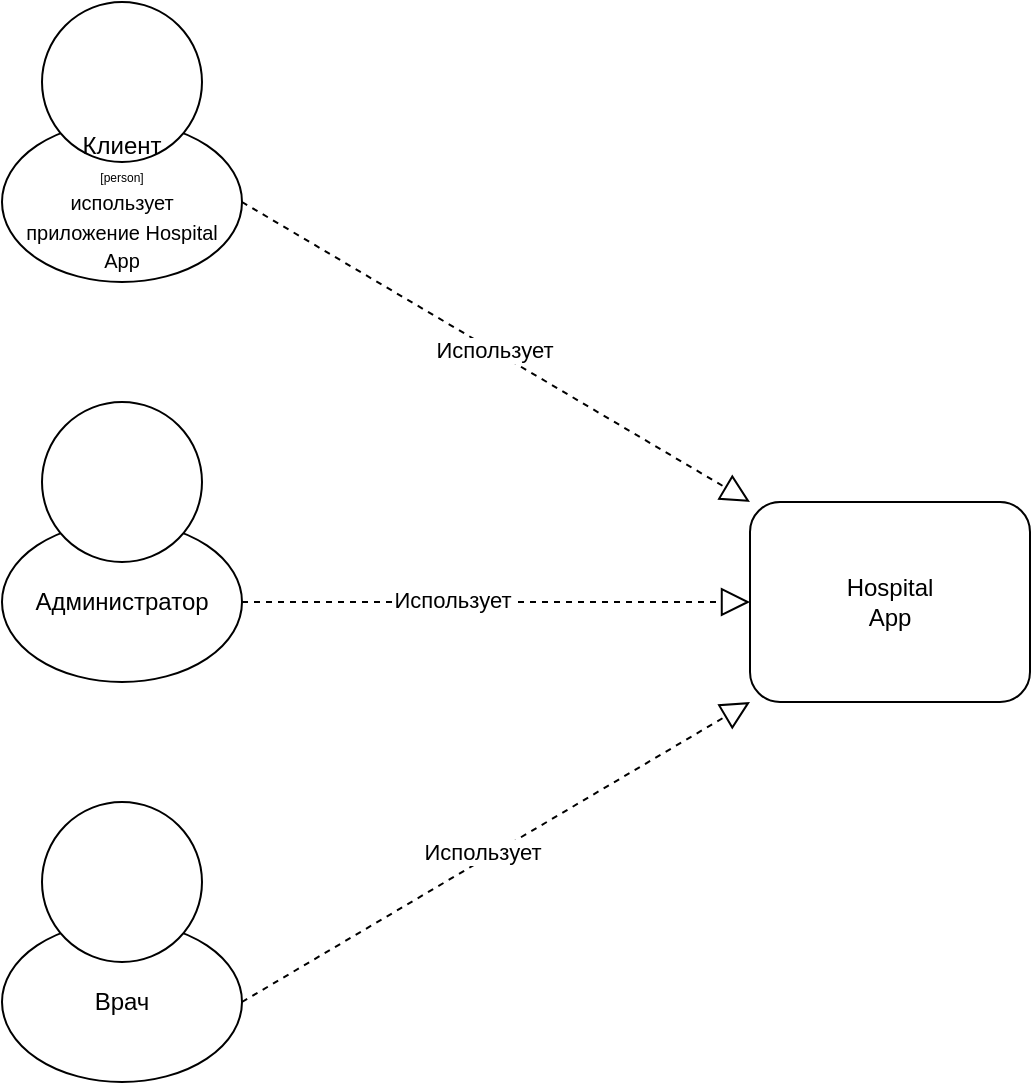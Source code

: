 <mxfile version="25.0.2" pages="3">
  <diagram name="Страница — 1" id="RDupdh8WcMcQyDv7rK0E">
    <mxGraphModel dx="684" dy="804" grid="1" gridSize="10" guides="1" tooltips="1" connect="1" arrows="1" fold="1" page="1" pageScale="1" pageWidth="827" pageHeight="1169" math="0" shadow="0">
      <root>
        <mxCell id="0" />
        <mxCell id="1" parent="0" />
        <mxCell id="Itst8vlbAY4EgOO2xT6g-3" value="" style="ellipse;whiteSpace=wrap;html=1;" vertex="1" parent="1">
          <mxGeometry x="40" y="80" width="120" height="80" as="geometry" />
        </mxCell>
        <mxCell id="Itst8vlbAY4EgOO2xT6g-4" value="" style="ellipse;whiteSpace=wrap;html=1;aspect=fixed;" vertex="1" parent="1">
          <mxGeometry x="60" y="20" width="80" height="80" as="geometry" />
        </mxCell>
        <mxCell id="Itst8vlbAY4EgOO2xT6g-5" value="" style="ellipse;whiteSpace=wrap;html=1;" vertex="1" parent="1">
          <mxGeometry x="40" y="280" width="120" height="80" as="geometry" />
        </mxCell>
        <mxCell id="Itst8vlbAY4EgOO2xT6g-6" value="" style="ellipse;whiteSpace=wrap;html=1;aspect=fixed;" vertex="1" parent="1">
          <mxGeometry x="60" y="220" width="80" height="80" as="geometry" />
        </mxCell>
        <mxCell id="Itst8vlbAY4EgOO2xT6g-7" value="" style="ellipse;whiteSpace=wrap;html=1;" vertex="1" parent="1">
          <mxGeometry x="40" y="480" width="120" height="80" as="geometry" />
        </mxCell>
        <mxCell id="Itst8vlbAY4EgOO2xT6g-8" value="" style="ellipse;whiteSpace=wrap;html=1;aspect=fixed;" vertex="1" parent="1">
          <mxGeometry x="60" y="420" width="80" height="80" as="geometry" />
        </mxCell>
        <mxCell id="Itst8vlbAY4EgOO2xT6g-9" value="Клиент&lt;div&gt;&lt;font style=&quot;font-size: 6px;&quot;&gt;[person]&lt;/font&gt;&lt;/div&gt;&lt;div&gt;&lt;font style=&quot;font-size: 10px;&quot;&gt;использует приложение Hospital App&lt;/font&gt;&lt;/div&gt;" style="text;html=1;align=center;verticalAlign=middle;whiteSpace=wrap;rounded=0;" vertex="1" parent="1">
          <mxGeometry x="50" y="100" width="100" height="40" as="geometry" />
        </mxCell>
        <mxCell id="Itst8vlbAY4EgOO2xT6g-10" value="Администратор" style="text;html=1;align=center;verticalAlign=middle;whiteSpace=wrap;rounded=0;" vertex="1" parent="1">
          <mxGeometry x="70" y="305" width="60" height="30" as="geometry" />
        </mxCell>
        <mxCell id="Itst8vlbAY4EgOO2xT6g-11" value="Врач" style="text;html=1;align=center;verticalAlign=middle;whiteSpace=wrap;rounded=0;" vertex="1" parent="1">
          <mxGeometry x="70" y="505" width="60" height="30" as="geometry" />
        </mxCell>
        <mxCell id="Itst8vlbAY4EgOO2xT6g-12" value="" style="rounded=1;whiteSpace=wrap;html=1;" vertex="1" parent="1">
          <mxGeometry x="414" y="270" width="140" height="100" as="geometry" />
        </mxCell>
        <mxCell id="Itst8vlbAY4EgOO2xT6g-13" value="Hospital App" style="text;html=1;align=center;verticalAlign=middle;whiteSpace=wrap;rounded=0;" vertex="1" parent="1">
          <mxGeometry x="454" y="305" width="60" height="30" as="geometry" />
        </mxCell>
        <mxCell id="Itst8vlbAY4EgOO2xT6g-17" value="" style="endArrow=block;dashed=1;endFill=0;endSize=12;html=1;rounded=0;exitX=1;exitY=0.5;exitDx=0;exitDy=0;entryX=0;entryY=0;entryDx=0;entryDy=0;" edge="1" parent="1" source="Itst8vlbAY4EgOO2xT6g-3" target="Itst8vlbAY4EgOO2xT6g-12">
          <mxGeometry width="160" relative="1" as="geometry">
            <mxPoint x="180" y="120" as="sourcePoint" />
            <mxPoint x="330" y="119.5" as="targetPoint" />
          </mxGeometry>
        </mxCell>
        <mxCell id="Itst8vlbAY4EgOO2xT6g-21" value="Использует" style="edgeLabel;html=1;align=center;verticalAlign=middle;resizable=0;points=[];" vertex="1" connectable="0" parent="Itst8vlbAY4EgOO2xT6g-17">
          <mxGeometry x="-0.015" relative="1" as="geometry">
            <mxPoint as="offset" />
          </mxGeometry>
        </mxCell>
        <mxCell id="Itst8vlbAY4EgOO2xT6g-18" value="" style="endArrow=block;dashed=1;endFill=0;endSize=12;html=1;rounded=0;exitX=1;exitY=0.5;exitDx=0;exitDy=0;entryX=0;entryY=1;entryDx=0;entryDy=0;" edge="1" parent="1" source="Itst8vlbAY4EgOO2xT6g-7" target="Itst8vlbAY4EgOO2xT6g-12">
          <mxGeometry width="160" relative="1" as="geometry">
            <mxPoint x="164" y="520" as="sourcePoint" />
            <mxPoint x="414" y="650" as="targetPoint" />
          </mxGeometry>
        </mxCell>
        <mxCell id="Itst8vlbAY4EgOO2xT6g-22" value="Использует" style="edgeLabel;html=1;align=center;verticalAlign=middle;resizable=0;points=[];" vertex="1" connectable="0" parent="Itst8vlbAY4EgOO2xT6g-18">
          <mxGeometry x="-0.038" y="4" relative="1" as="geometry">
            <mxPoint as="offset" />
          </mxGeometry>
        </mxCell>
        <mxCell id="Itst8vlbAY4EgOO2xT6g-19" value="" style="endArrow=block;dashed=1;endFill=0;endSize=12;html=1;rounded=0;exitX=1;exitY=0.5;exitDx=0;exitDy=0;entryX=0;entryY=0.5;entryDx=0;entryDy=0;" edge="1" parent="1" source="Itst8vlbAY4EgOO2xT6g-5" target="Itst8vlbAY4EgOO2xT6g-12">
          <mxGeometry width="160" relative="1" as="geometry">
            <mxPoint x="190" y="330" as="sourcePoint" />
            <mxPoint x="340" y="320" as="targetPoint" />
          </mxGeometry>
        </mxCell>
        <mxCell id="Itst8vlbAY4EgOO2xT6g-20" value="Использует" style="edgeLabel;html=1;align=center;verticalAlign=middle;resizable=0;points=[];" vertex="1" connectable="0" parent="Itst8vlbAY4EgOO2xT6g-19">
          <mxGeometry x="-0.179" y="1" relative="1" as="geometry">
            <mxPoint as="offset" />
          </mxGeometry>
        </mxCell>
      </root>
    </mxGraphModel>
  </diagram>
  <diagram id="4aof3cwNsfSnPwUsqmvH" name="Страница — 2">
    <mxGraphModel dx="907" dy="804" grid="1" gridSize="10" guides="1" tooltips="1" connect="1" arrows="1" fold="1" page="1" pageScale="1" pageWidth="827" pageHeight="1169" math="0" shadow="0">
      <root>
        <mxCell id="0" />
        <mxCell id="1" parent="0" />
        <mxCell id="dDRyToY2QR6ktd-7hIjk-1" value="" style="ellipse;whiteSpace=wrap;html=1;" vertex="1" parent="1">
          <mxGeometry x="40" y="140" width="120" height="80" as="geometry" />
        </mxCell>
        <mxCell id="dDRyToY2QR6ktd-7hIjk-2" value="" style="ellipse;whiteSpace=wrap;html=1;aspect=fixed;" vertex="1" parent="1">
          <mxGeometry x="60" y="80" width="80" height="80" as="geometry" />
        </mxCell>
        <mxCell id="dDRyToY2QR6ktd-7hIjk-3" value="" style="ellipse;whiteSpace=wrap;html=1;" vertex="1" parent="1">
          <mxGeometry x="40" y="340" width="120" height="80" as="geometry" />
        </mxCell>
        <mxCell id="dDRyToY2QR6ktd-7hIjk-4" value="" style="ellipse;whiteSpace=wrap;html=1;aspect=fixed;" vertex="1" parent="1">
          <mxGeometry x="60" y="280" width="80" height="80" as="geometry" />
        </mxCell>
        <mxCell id="dDRyToY2QR6ktd-7hIjk-5" value="" style="ellipse;whiteSpace=wrap;html=1;" vertex="1" parent="1">
          <mxGeometry x="40" y="540" width="120" height="80" as="geometry" />
        </mxCell>
        <mxCell id="dDRyToY2QR6ktd-7hIjk-6" value="" style="ellipse;whiteSpace=wrap;html=1;aspect=fixed;" vertex="1" parent="1">
          <mxGeometry x="60" y="480" width="80" height="80" as="geometry" />
        </mxCell>
        <mxCell id="dDRyToY2QR6ktd-7hIjk-7" value="Клиент&lt;div&gt;&lt;font style=&quot;font-size: 6px;&quot;&gt;[person]&lt;/font&gt;&lt;/div&gt;&lt;div&gt;&lt;font style=&quot;font-size: 10px;&quot;&gt;использует приложение Hospital App&lt;/font&gt;&lt;/div&gt;" style="text;html=1;align=center;verticalAlign=middle;whiteSpace=wrap;rounded=0;" vertex="1" parent="1">
          <mxGeometry x="50" y="160" width="100" height="40" as="geometry" />
        </mxCell>
        <mxCell id="dDRyToY2QR6ktd-7hIjk-8" value="Администратор" style="text;html=1;align=center;verticalAlign=middle;whiteSpace=wrap;rounded=0;" vertex="1" parent="1">
          <mxGeometry x="70" y="365" width="60" height="30" as="geometry" />
        </mxCell>
        <mxCell id="dDRyToY2QR6ktd-7hIjk-9" value="Врач" style="text;html=1;align=center;verticalAlign=middle;whiteSpace=wrap;rounded=0;" vertex="1" parent="1">
          <mxGeometry x="70" y="565" width="60" height="30" as="geometry" />
        </mxCell>
        <mxCell id="dDRyToY2QR6ktd-7hIjk-11" value="" style="endArrow=block;dashed=1;endFill=0;endSize=12;html=1;rounded=0;exitX=1;exitY=0;exitDx=0;exitDy=0;entryX=0;entryY=0.5;entryDx=0;entryDy=0;" edge="1" parent="1" source="dDRyToY2QR6ktd-7hIjk-1" target="dDRyToY2QR6ktd-7hIjk-22">
          <mxGeometry width="160" relative="1" as="geometry">
            <mxPoint x="180" y="180" as="sourcePoint" />
            <mxPoint x="414" y="330" as="targetPoint" />
          </mxGeometry>
        </mxCell>
        <mxCell id="dDRyToY2QR6ktd-7hIjk-12" value="Использует" style="edgeLabel;html=1;align=center;verticalAlign=middle;resizable=0;points=[];" vertex="1" connectable="0" parent="dDRyToY2QR6ktd-7hIjk-11">
          <mxGeometry x="-0.015" relative="1" as="geometry">
            <mxPoint as="offset" />
          </mxGeometry>
        </mxCell>
        <mxCell id="dDRyToY2QR6ktd-7hIjk-13" value="" style="endArrow=block;dashed=1;endFill=0;endSize=12;html=1;rounded=0;exitX=1;exitY=0.5;exitDx=0;exitDy=0;entryX=0;entryY=0.75;entryDx=0;entryDy=0;" edge="1" parent="1" source="dDRyToY2QR6ktd-7hIjk-5" target="dDRyToY2QR6ktd-7hIjk-29">
          <mxGeometry width="160" relative="1" as="geometry">
            <mxPoint x="164" y="580" as="sourcePoint" />
            <mxPoint x="414" y="430" as="targetPoint" />
          </mxGeometry>
        </mxCell>
        <mxCell id="dDRyToY2QR6ktd-7hIjk-14" value="Использует" style="edgeLabel;html=1;align=center;verticalAlign=middle;resizable=0;points=[];" vertex="1" connectable="0" parent="dDRyToY2QR6ktd-7hIjk-13">
          <mxGeometry x="-0.038" y="4" relative="1" as="geometry">
            <mxPoint as="offset" />
          </mxGeometry>
        </mxCell>
        <mxCell id="dDRyToY2QR6ktd-7hIjk-15" value="" style="endArrow=block;dashed=1;endFill=0;endSize=12;html=1;rounded=0;exitX=1;exitY=0.5;exitDx=0;exitDy=0;" edge="1" parent="1" source="dDRyToY2QR6ktd-7hIjk-3" target="dDRyToY2QR6ktd-7hIjk-29">
          <mxGeometry width="160" relative="1" as="geometry">
            <mxPoint x="190" y="390" as="sourcePoint" />
            <mxPoint x="414" y="380" as="targetPoint" />
          </mxGeometry>
        </mxCell>
        <mxCell id="dDRyToY2QR6ktd-7hIjk-16" value="Использует" style="edgeLabel;html=1;align=center;verticalAlign=middle;resizable=0;points=[];" vertex="1" connectable="0" parent="dDRyToY2QR6ktd-7hIjk-15">
          <mxGeometry x="-0.179" y="1" relative="1" as="geometry">
            <mxPoint as="offset" />
          </mxGeometry>
        </mxCell>
        <mxCell id="dDRyToY2QR6ktd-7hIjk-17" value="" style="endArrow=none;dashed=1;html=1;dashPattern=1 3;strokeWidth=2;rounded=0;" edge="1" parent="1">
          <mxGeometry width="50" height="50" relative="1" as="geometry">
            <mxPoint x="440" y="560" as="sourcePoint" />
            <mxPoint x="440" y="40" as="targetPoint" />
          </mxGeometry>
        </mxCell>
        <mxCell id="dDRyToY2QR6ktd-7hIjk-18" value="" style="endArrow=none;dashed=1;html=1;dashPattern=1 3;strokeWidth=2;rounded=0;" edge="1" parent="1">
          <mxGeometry width="50" height="50" relative="1" as="geometry">
            <mxPoint x="1040" y="560" as="sourcePoint" />
            <mxPoint x="1040" y="40" as="targetPoint" />
          </mxGeometry>
        </mxCell>
        <mxCell id="dDRyToY2QR6ktd-7hIjk-19" value="" style="endArrow=none;dashed=1;html=1;dashPattern=1 3;strokeWidth=2;rounded=0;" edge="1" parent="1">
          <mxGeometry width="50" height="50" relative="1" as="geometry">
            <mxPoint x="440" y="560" as="sourcePoint" />
            <mxPoint x="1040" y="560" as="targetPoint" />
          </mxGeometry>
        </mxCell>
        <mxCell id="dDRyToY2QR6ktd-7hIjk-20" value="" style="endArrow=none;dashed=1;html=1;dashPattern=1 3;strokeWidth=2;rounded=0;" edge="1" parent="1">
          <mxGeometry width="50" height="50" relative="1" as="geometry">
            <mxPoint x="1040" y="40" as="sourcePoint" />
            <mxPoint x="440" y="40" as="targetPoint" />
          </mxGeometry>
        </mxCell>
        <mxCell id="dDRyToY2QR6ktd-7hIjk-21" value="" style="rounded=1;whiteSpace=wrap;html=1;" vertex="1" parent="1">
          <mxGeometry x="480" y="80" width="160" height="80" as="geometry" />
        </mxCell>
        <mxCell id="dDRyToY2QR6ktd-7hIjk-22" value="Web-приложение&lt;div&gt;&lt;font style=&quot;font-size: 8px;&quot;&gt;[Container: Web Application&lt;span style=&quot;background-color: initial;&quot;&gt;]&lt;/span&gt;&lt;/font&gt;&lt;/div&gt;&lt;div&gt;&lt;span style=&quot;background-color: initial;&quot;&gt;&lt;font style=&quot;font-size: 8px;&quot;&gt;Интерфейс для клиентов&lt;/font&gt;&lt;/span&gt;&lt;/div&gt;" style="text;html=1;align=center;verticalAlign=middle;whiteSpace=wrap;rounded=0;" vertex="1" parent="1">
          <mxGeometry x="480" y="80" width="160" height="80" as="geometry" />
        </mxCell>
        <mxCell id="dDRyToY2QR6ktd-7hIjk-24" value="" style="rounded=1;whiteSpace=wrap;html=1;" vertex="1" parent="1">
          <mxGeometry x="480" y="200" width="160" height="80" as="geometry" />
        </mxCell>
        <mxCell id="dDRyToY2QR6ktd-7hIjk-25" value="Mobile App iOS&lt;br&gt;&lt;div&gt;&lt;font style=&quot;font-size: 8px;&quot;&gt;[Container: iOS&lt;span style=&quot;background-color: initial;&quot;&gt;]&lt;/span&gt;&lt;/font&gt;&lt;/div&gt;&lt;div&gt;&lt;span style=&quot;background-color: initial;&quot;&gt;&lt;font style=&quot;font-size: 8px;&quot;&gt;iOS приложение для клиентов&lt;/font&gt;&lt;/span&gt;&lt;/div&gt;" style="text;html=1;align=center;verticalAlign=middle;whiteSpace=wrap;rounded=0;" vertex="1" parent="1">
          <mxGeometry x="480" y="200" width="160" height="80" as="geometry" />
        </mxCell>
        <mxCell id="dDRyToY2QR6ktd-7hIjk-26" value="" style="rounded=1;whiteSpace=wrap;html=1;" vertex="1" parent="1">
          <mxGeometry x="480" y="320" width="160" height="80" as="geometry" />
        </mxCell>
        <mxCell id="dDRyToY2QR6ktd-7hIjk-27" value="Mobile App Android&lt;br&gt;&lt;div&gt;&lt;font style=&quot;font-size: 8px;&quot;&gt;[Container: Android&lt;span style=&quot;background-color: initial;&quot;&gt;]&lt;/span&gt;&lt;/font&gt;&lt;/div&gt;&lt;div&gt;&lt;span style=&quot;background-color: initial;&quot;&gt;&lt;font style=&quot;font-size: 8px;&quot;&gt;Android приложение для клиентов&lt;/font&gt;&lt;/span&gt;&lt;/div&gt;" style="text;html=1;align=center;verticalAlign=middle;whiteSpace=wrap;rounded=0;" vertex="1" parent="1">
          <mxGeometry x="480" y="320" width="160" height="80" as="geometry" />
        </mxCell>
        <mxCell id="dDRyToY2QR6ktd-7hIjk-28" value="" style="rounded=1;whiteSpace=wrap;html=1;" vertex="1" parent="1">
          <mxGeometry x="480" y="440" width="160" height="80" as="geometry" />
        </mxCell>
        <mxCell id="dDRyToY2QR6ktd-7hIjk-29" value="Web App Admin&lt;div&gt;&lt;font style=&quot;font-size: 8px;&quot;&gt;[Container: Web Application&lt;span style=&quot;background-color: initial;&quot;&gt;]&lt;/span&gt;&lt;/font&gt;&lt;/div&gt;&lt;div&gt;&lt;span style=&quot;background-color: initial;&quot;&gt;&lt;font style=&quot;font-size: 8px;&quot;&gt;Интерфейс для клиентов&lt;/font&gt;&lt;/span&gt;&lt;/div&gt;" style="text;html=1;align=center;verticalAlign=middle;whiteSpace=wrap;rounded=0;" vertex="1" parent="1">
          <mxGeometry x="480" y="440" width="160" height="80" as="geometry" />
        </mxCell>
        <mxCell id="dDRyToY2QR6ktd-7hIjk-30" value="" style="endArrow=block;dashed=1;endFill=0;endSize=12;html=1;rounded=0;exitX=1;exitY=0.5;exitDx=0;exitDy=0;entryX=0;entryY=0.5;entryDx=0;entryDy=0;" edge="1" parent="1" source="dDRyToY2QR6ktd-7hIjk-1" target="dDRyToY2QR6ktd-7hIjk-25">
          <mxGeometry width="160" relative="1" as="geometry">
            <mxPoint x="170" y="190" as="sourcePoint" />
            <mxPoint x="490" y="130" as="targetPoint" />
          </mxGeometry>
        </mxCell>
        <mxCell id="dDRyToY2QR6ktd-7hIjk-31" value="Использует" style="edgeLabel;html=1;align=center;verticalAlign=middle;resizable=0;points=[];" vertex="1" connectable="0" parent="dDRyToY2QR6ktd-7hIjk-30">
          <mxGeometry x="-0.015" relative="1" as="geometry">
            <mxPoint as="offset" />
          </mxGeometry>
        </mxCell>
        <mxCell id="dDRyToY2QR6ktd-7hIjk-32" value="" style="endArrow=block;dashed=1;endFill=0;endSize=12;html=1;rounded=0;exitX=1;exitY=1;exitDx=0;exitDy=0;entryX=0;entryY=0.5;entryDx=0;entryDy=0;" edge="1" parent="1" source="dDRyToY2QR6ktd-7hIjk-1" target="dDRyToY2QR6ktd-7hIjk-27">
          <mxGeometry width="160" relative="1" as="geometry">
            <mxPoint x="180" y="200" as="sourcePoint" />
            <mxPoint x="500" y="140" as="targetPoint" />
          </mxGeometry>
        </mxCell>
        <mxCell id="dDRyToY2QR6ktd-7hIjk-33" value="Использует" style="edgeLabel;html=1;align=center;verticalAlign=middle;resizable=0;points=[];" vertex="1" connectable="0" parent="dDRyToY2QR6ktd-7hIjk-32">
          <mxGeometry x="-0.015" relative="1" as="geometry">
            <mxPoint as="offset" />
          </mxGeometry>
        </mxCell>
        <mxCell id="dDRyToY2QR6ktd-7hIjk-34" value="" style="rounded=1;whiteSpace=wrap;html=1;" vertex="1" parent="1">
          <mxGeometry x="840" y="230" width="160" height="120" as="geometry" />
        </mxCell>
        <mxCell id="dDRyToY2QR6ktd-7hIjk-35" value="Backend&lt;div&gt;&lt;div&gt;&lt;font style=&quot;font-size: 8px;&quot;&gt;[Container: Server-side Application&lt;span style=&quot;background-color: initial;&quot;&gt;]&lt;/span&gt;&lt;/font&gt;&lt;/div&gt;&lt;div&gt;&lt;span style=&quot;font-size: 8px;&quot;&gt;Обрабатывает бизнес-логику, содержит сервисы и базу данных&lt;/span&gt;&lt;/div&gt;&lt;/div&gt;" style="text;html=1;align=center;verticalAlign=middle;whiteSpace=wrap;rounded=0;" vertex="1" parent="1">
          <mxGeometry x="840" y="230" width="160" height="120" as="geometry" />
        </mxCell>
        <mxCell id="dDRyToY2QR6ktd-7hIjk-36" value="" style="endArrow=block;dashed=1;endFill=0;endSize=12;html=1;rounded=0;exitX=1;exitY=0.5;exitDx=0;exitDy=0;entryX=0.25;entryY=0;entryDx=0;entryDy=0;" edge="1" parent="1" source="dDRyToY2QR6ktd-7hIjk-22" target="dDRyToY2QR6ktd-7hIjk-35">
          <mxGeometry width="160" relative="1" as="geometry">
            <mxPoint x="680" y="100" as="sourcePoint" />
            <mxPoint x="1018" y="252" as="targetPoint" />
          </mxGeometry>
        </mxCell>
        <mxCell id="dDRyToY2QR6ktd-7hIjk-37" value="API" style="edgeLabel;html=1;align=center;verticalAlign=middle;resizable=0;points=[];" vertex="1" connectable="0" parent="dDRyToY2QR6ktd-7hIjk-36">
          <mxGeometry x="-0.015" relative="1" as="geometry">
            <mxPoint as="offset" />
          </mxGeometry>
        </mxCell>
        <mxCell id="dDRyToY2QR6ktd-7hIjk-38" value="" style="endArrow=block;dashed=1;endFill=0;endSize=12;html=1;rounded=0;exitX=1;exitY=0.5;exitDx=0;exitDy=0;entryX=0;entryY=0.25;entryDx=0;entryDy=0;" edge="1" parent="1" source="dDRyToY2QR6ktd-7hIjk-25" target="dDRyToY2QR6ktd-7hIjk-35">
          <mxGeometry width="160" relative="1" as="geometry">
            <mxPoint x="690" y="288" as="sourcePoint" />
            <mxPoint x="1028" y="440" as="targetPoint" />
          </mxGeometry>
        </mxCell>
        <mxCell id="dDRyToY2QR6ktd-7hIjk-39" value="API" style="edgeLabel;html=1;align=center;verticalAlign=middle;resizable=0;points=[];" vertex="1" connectable="0" parent="dDRyToY2QR6ktd-7hIjk-38">
          <mxGeometry x="-0.015" relative="1" as="geometry">
            <mxPoint as="offset" />
          </mxGeometry>
        </mxCell>
        <mxCell id="dDRyToY2QR6ktd-7hIjk-40" value="" style="endArrow=block;dashed=1;endFill=0;endSize=12;html=1;rounded=0;exitX=1;exitY=0.5;exitDx=0;exitDy=0;entryX=0;entryY=0.75;entryDx=0;entryDy=0;" edge="1" parent="1" source="dDRyToY2QR6ktd-7hIjk-27" target="dDRyToY2QR6ktd-7hIjk-35">
          <mxGeometry width="160" relative="1" as="geometry">
            <mxPoint x="662" y="328" as="sourcePoint" />
            <mxPoint x="1000" y="480" as="targetPoint" />
          </mxGeometry>
        </mxCell>
        <mxCell id="dDRyToY2QR6ktd-7hIjk-41" value="API" style="edgeLabel;html=1;align=center;verticalAlign=middle;resizable=0;points=[];" vertex="1" connectable="0" parent="dDRyToY2QR6ktd-7hIjk-40">
          <mxGeometry x="-0.015" relative="1" as="geometry">
            <mxPoint as="offset" />
          </mxGeometry>
        </mxCell>
        <mxCell id="dDRyToY2QR6ktd-7hIjk-42" value="" style="endArrow=block;dashed=1;endFill=0;endSize=12;html=1;rounded=0;exitX=1;exitY=0.5;exitDx=0;exitDy=0;entryX=0.25;entryY=1;entryDx=0;entryDy=0;" edge="1" parent="1" source="dDRyToY2QR6ktd-7hIjk-29" target="dDRyToY2QR6ktd-7hIjk-35">
          <mxGeometry width="160" relative="1" as="geometry">
            <mxPoint x="662" y="368" as="sourcePoint" />
            <mxPoint x="1000" y="520" as="targetPoint" />
          </mxGeometry>
        </mxCell>
        <mxCell id="dDRyToY2QR6ktd-7hIjk-43" value="API" style="edgeLabel;html=1;align=center;verticalAlign=middle;resizable=0;points=[];" vertex="1" connectable="0" parent="dDRyToY2QR6ktd-7hIjk-42">
          <mxGeometry x="-0.015" relative="1" as="geometry">
            <mxPoint as="offset" />
          </mxGeometry>
        </mxCell>
        <mxCell id="dDRyToY2QR6ktd-7hIjk-44" value="&lt;font style=&quot;font-size: 10px;&quot;&gt;Hospital App&lt;/font&gt;&lt;div&gt;&lt;font style=&quot;font-size: 8px;&quot;&gt;[Software System]&lt;/font&gt;&lt;/div&gt;" style="text;html=1;align=center;verticalAlign=middle;whiteSpace=wrap;rounded=0;" vertex="1" parent="1">
          <mxGeometry x="940" y="520" width="100" height="30" as="geometry" />
        </mxCell>
      </root>
    </mxGraphModel>
  </diagram>
  <diagram id="UXCqeQwJuvBw5PNVisz1" name="Страница — 3">
    <mxGraphModel dx="1102" dy="2163" grid="1" gridSize="10" guides="1" tooltips="1" connect="1" arrows="1" fold="1" page="1" pageScale="1" pageWidth="827" pageHeight="1169" math="0" shadow="0">
      <root>
        <mxCell id="0" />
        <mxCell id="1" parent="0" />
        <mxCell id="JpHHE_vwG0AFMkasyZWU-1" value="" style="rounded=1;whiteSpace=wrap;html=1;" parent="1" vertex="1">
          <mxGeometry x="80" y="-880" width="160" height="80" as="geometry" />
        </mxCell>
        <mxCell id="JpHHE_vwG0AFMkasyZWU-2" value="Web-приложение&lt;div&gt;&lt;font style=&quot;font-size: 8px;&quot;&gt;[Container: Web Application&lt;span style=&quot;background-color: initial;&quot;&gt;]&lt;/span&gt;&lt;/font&gt;&lt;/div&gt;&lt;div&gt;&lt;span style=&quot;background-color: initial;&quot;&gt;&lt;font style=&quot;font-size: 8px;&quot;&gt;Интерфейс для клиентов&lt;/font&gt;&lt;/span&gt;&lt;/div&gt;" style="text;html=1;align=center;verticalAlign=middle;whiteSpace=wrap;rounded=0;" parent="1" vertex="1">
          <mxGeometry x="80" y="-880" width="160" height="80" as="geometry" />
        </mxCell>
        <mxCell id="JpHHE_vwG0AFMkasyZWU-3" value="" style="rounded=1;whiteSpace=wrap;html=1;" parent="1" vertex="1">
          <mxGeometry x="80" y="-760" width="160" height="80" as="geometry" />
        </mxCell>
        <mxCell id="JpHHE_vwG0AFMkasyZWU-4" value="Mobile App iOS&lt;br&gt;&lt;div&gt;&lt;font style=&quot;font-size: 8px;&quot;&gt;[Container: iOS&lt;span style=&quot;background-color: initial;&quot;&gt;]&lt;/span&gt;&lt;/font&gt;&lt;/div&gt;&lt;div&gt;&lt;span style=&quot;background-color: initial;&quot;&gt;&lt;font style=&quot;font-size: 8px;&quot;&gt;iOS приложение для клиентов&lt;/font&gt;&lt;/span&gt;&lt;/div&gt;" style="text;html=1;align=center;verticalAlign=middle;whiteSpace=wrap;rounded=0;" parent="1" vertex="1">
          <mxGeometry x="80" y="-760" width="160" height="80" as="geometry" />
        </mxCell>
        <mxCell id="JpHHE_vwG0AFMkasyZWU-5" value="" style="rounded=1;whiteSpace=wrap;html=1;" parent="1" vertex="1">
          <mxGeometry x="80" y="-640" width="160" height="80" as="geometry" />
        </mxCell>
        <mxCell id="JpHHE_vwG0AFMkasyZWU-6" value="Mobile App Android&lt;br&gt;&lt;div&gt;&lt;font style=&quot;font-size: 8px;&quot;&gt;[Container: Android&lt;span style=&quot;background-color: initial;&quot;&gt;]&lt;/span&gt;&lt;/font&gt;&lt;/div&gt;&lt;div&gt;&lt;span style=&quot;background-color: initial;&quot;&gt;&lt;font style=&quot;font-size: 8px;&quot;&gt;Android приложение для клиентов&lt;/font&gt;&lt;/span&gt;&lt;/div&gt;" style="text;html=1;align=center;verticalAlign=middle;whiteSpace=wrap;rounded=0;" parent="1" vertex="1">
          <mxGeometry x="80" y="-640" width="160" height="80" as="geometry" />
        </mxCell>
        <mxCell id="JpHHE_vwG0AFMkasyZWU-7" value="" style="rounded=1;whiteSpace=wrap;html=1;" parent="1" vertex="1">
          <mxGeometry x="80" y="-520" width="160" height="80" as="geometry" />
        </mxCell>
        <mxCell id="JpHHE_vwG0AFMkasyZWU-8" value="Web App Admin&lt;div&gt;&lt;font style=&quot;font-size: 8px;&quot;&gt;[Container: Web Application&lt;span style=&quot;background-color: initial;&quot;&gt;]&lt;/span&gt;&lt;/font&gt;&lt;/div&gt;&lt;div&gt;&lt;span style=&quot;background-color: initial;&quot;&gt;&lt;font style=&quot;font-size: 8px;&quot;&gt;Интерфейс для клиентов&lt;/font&gt;&lt;/span&gt;&lt;/div&gt;" style="text;html=1;align=center;verticalAlign=middle;whiteSpace=wrap;rounded=0;" parent="1" vertex="1">
          <mxGeometry x="80" y="-520" width="160" height="80" as="geometry" />
        </mxCell>
        <mxCell id="JpHHE_vwG0AFMkasyZWU-9" value="Балансировщик соединений&lt;div&gt;&lt;font style=&quot;font-size: 10px;&quot;&gt;[Component: Nginx]&lt;/font&gt;&lt;/div&gt;&lt;div&gt;&lt;br&gt;&lt;/div&gt;&lt;div&gt;&lt;font style=&quot;font-size: 8px;&quot;&gt;Распределяет нагрузку на систему&lt;/font&gt;&lt;/div&gt;" style="rounded=1;whiteSpace=wrap;html=1;" parent="1" vertex="1">
          <mxGeometry x="360" y="-720" width="160" height="120" as="geometry" />
        </mxCell>
        <mxCell id="JpHHE_vwG0AFMkasyZWU-10" value="" style="endArrow=classic;html=1;rounded=0;exitX=1;exitY=0.5;exitDx=0;exitDy=0;entryX=0.25;entryY=0;entryDx=0;entryDy=0;" parent="1" source="JpHHE_vwG0AFMkasyZWU-2" target="JpHHE_vwG0AFMkasyZWU-9" edge="1">
          <mxGeometry width="50" height="50" relative="1" as="geometry">
            <mxPoint x="320" y="-880" as="sourcePoint" />
            <mxPoint x="370" y="-930" as="targetPoint" />
            <Array as="points">
              <mxPoint x="400" y="-840" />
            </Array>
          </mxGeometry>
        </mxCell>
        <mxCell id="JpHHE_vwG0AFMkasyZWU-14" value="Вызывает&lt;div&gt;&lt;font style=&quot;font-size: 8px;&quot;&gt;[REST API]&lt;/font&gt;&lt;/div&gt;" style="edgeLabel;html=1;align=center;verticalAlign=middle;resizable=0;points=[];" parent="JpHHE_vwG0AFMkasyZWU-10" vertex="1" connectable="0">
          <mxGeometry x="-0.611" y="2" relative="1" as="geometry">
            <mxPoint x="-14" y="2" as="offset" />
          </mxGeometry>
        </mxCell>
        <mxCell id="JpHHE_vwG0AFMkasyZWU-11" value="" style="endArrow=classic;html=1;rounded=0;exitX=1;exitY=0.5;exitDx=0;exitDy=0;entryX=0;entryY=0.25;entryDx=0;entryDy=0;" parent="1" source="JpHHE_vwG0AFMkasyZWU-4" target="JpHHE_vwG0AFMkasyZWU-9" edge="1">
          <mxGeometry width="50" height="50" relative="1" as="geometry">
            <mxPoint x="250" y="-720" as="sourcePoint" />
            <mxPoint x="450" y="-600" as="targetPoint" />
            <Array as="points">
              <mxPoint x="320" y="-720" />
              <mxPoint x="320" y="-690" />
            </Array>
          </mxGeometry>
        </mxCell>
        <mxCell id="JpHHE_vwG0AFMkasyZWU-12" value="" style="endArrow=classic;html=1;rounded=0;exitX=1;exitY=0.5;exitDx=0;exitDy=0;entryX=0;entryY=0.75;entryDx=0;entryDy=0;" parent="1" source="JpHHE_vwG0AFMkasyZWU-6" target="JpHHE_vwG0AFMkasyZWU-9" edge="1">
          <mxGeometry width="50" height="50" relative="1" as="geometry">
            <mxPoint x="260" y="-600" as="sourcePoint" />
            <mxPoint x="380" y="-570" as="targetPoint" />
            <Array as="points">
              <mxPoint x="320" y="-600" />
              <mxPoint x="320" y="-630" />
            </Array>
          </mxGeometry>
        </mxCell>
        <mxCell id="JpHHE_vwG0AFMkasyZWU-13" value="" style="endArrow=classic;html=1;rounded=0;exitX=1;exitY=0.5;exitDx=0;exitDy=0;entryX=0.25;entryY=1;entryDx=0;entryDy=0;" parent="1" source="JpHHE_vwG0AFMkasyZWU-8" target="JpHHE_vwG0AFMkasyZWU-9" edge="1">
          <mxGeometry width="50" height="50" relative="1" as="geometry">
            <mxPoint x="260" y="-490" as="sourcePoint" />
            <mxPoint x="380" y="-460" as="targetPoint" />
            <Array as="points">
              <mxPoint x="310" y="-480" />
              <mxPoint x="400" y="-480" />
            </Array>
          </mxGeometry>
        </mxCell>
        <mxCell id="JpHHE_vwG0AFMkasyZWU-15" value="Вызывает&lt;div&gt;&lt;font style=&quot;font-size: 8px;&quot;&gt;[REST API]&lt;/font&gt;&lt;/div&gt;" style="edgeLabel;html=1;align=center;verticalAlign=middle;resizable=0;points=[];" parent="1" vertex="1" connectable="0">
          <mxGeometry x="280" y="-720" as="geometry" />
        </mxCell>
        <mxCell id="JpHHE_vwG0AFMkasyZWU-16" value="Вызывает&lt;div&gt;&lt;font style=&quot;font-size: 8px;&quot;&gt;[REST API]&lt;/font&gt;&lt;/div&gt;" style="edgeLabel;html=1;align=center;verticalAlign=middle;resizable=0;points=[];" parent="1" vertex="1" connectable="0">
          <mxGeometry x="280" y="-600" as="geometry" />
        </mxCell>
        <mxCell id="JpHHE_vwG0AFMkasyZWU-17" value="Вызывает&lt;div&gt;&lt;font style=&quot;font-size: 8px;&quot;&gt;[REST API]&lt;/font&gt;&lt;/div&gt;" style="edgeLabel;html=1;align=center;verticalAlign=middle;resizable=0;points=[];" parent="1" vertex="1" connectable="0">
          <mxGeometry x="280" y="-812" as="geometry">
            <mxPoint x="-5" y="336" as="offset" />
          </mxGeometry>
        </mxCell>
        <mxCell id="JpHHE_vwG0AFMkasyZWU-18" value="Сервис авторизации и регистрации пользователей&lt;div&gt;&lt;div&gt;&lt;font style=&quot;font-size: 10px;&quot;&gt;[Component: Main Servive]&lt;/font&gt;&lt;/div&gt;&lt;div&gt;&lt;span style=&quot;font-size: 8px;&quot;&gt;Управление пользователями системы&lt;/span&gt;&lt;/div&gt;&lt;/div&gt;" style="rounded=1;whiteSpace=wrap;html=1;" parent="1" vertex="1">
          <mxGeometry x="640" y="-920" width="160" height="120" as="geometry" />
        </mxCell>
        <mxCell id="JpHHE_vwG0AFMkasyZWU-19" value="Сервис записи на приём&lt;div&gt;&lt;div&gt;&lt;font style=&quot;font-size: 10px;&quot;&gt;[Component: Main Servive]&lt;/font&gt;&lt;/div&gt;&lt;div&gt;&lt;span style=&quot;font-size: 8px;&quot;&gt;Реализует логику проверки свободного времени и создания заявки&lt;/span&gt;&lt;/div&gt;&lt;/div&gt;" style="rounded=1;whiteSpace=wrap;html=1;" parent="1" vertex="1">
          <mxGeometry x="640" y="-760" width="160" height="80" as="geometry" />
        </mxCell>
        <mxCell id="JpHHE_vwG0AFMkasyZWU-20" value="Сервис рассылки уведомлений&lt;div&gt;&lt;div&gt;&lt;font style=&quot;font-size: 10px;&quot;&gt;[Component: Main Servive]&lt;/font&gt;&lt;/div&gt;&lt;div&gt;&lt;span style=&quot;font-size: 8px;&quot;&gt;Отправка уведомлений пользователям&lt;/span&gt;&lt;/div&gt;&lt;/div&gt;" style="rounded=1;whiteSpace=wrap;html=1;" parent="1" vertex="1">
          <mxGeometry x="640" y="-270" width="160" height="80" as="geometry" />
        </mxCell>
        <mxCell id="JpHHE_vwG0AFMkasyZWU-21" value="Остальная бизнес-логика&lt;div&gt;&lt;div&gt;&lt;font style=&quot;font-size: 10px;&quot;&gt;[Component: Main Servive]&lt;/font&gt;&lt;/div&gt;&lt;div&gt;&lt;span style=&quot;font-size: 8px;&quot;&gt;Реализует запросы и ответы базовой функциональности системы&lt;/span&gt;&lt;/div&gt;&lt;/div&gt;" style="rounded=1;whiteSpace=wrap;html=1;" parent="1" vertex="1">
          <mxGeometry x="640" y="-520" width="160" height="80" as="geometry" />
        </mxCell>
        <mxCell id="JpHHE_vwG0AFMkasyZWU-22" value="" style="endArrow=classic;startArrow=classic;html=1;rounded=0;exitX=1;exitY=0;exitDx=0;exitDy=0;entryX=0.006;entryY=0.58;entryDx=0;entryDy=0;entryPerimeter=0;" parent="1" source="JpHHE_vwG0AFMkasyZWU-9" target="JpHHE_vwG0AFMkasyZWU-18" edge="1">
          <mxGeometry width="50" height="50" relative="1" as="geometry">
            <mxPoint x="510" y="-730" as="sourcePoint" />
            <mxPoint x="630" y="-840" as="targetPoint" />
            <Array as="points">
              <mxPoint x="520" y="-850" />
            </Array>
          </mxGeometry>
        </mxCell>
        <mxCell id="JpHHE_vwG0AFMkasyZWU-26" value="REST API" style="edgeLabel;html=1;align=center;verticalAlign=middle;resizable=0;points=[];" parent="JpHHE_vwG0AFMkasyZWU-22" vertex="1" connectable="0">
          <mxGeometry x="0.351" y="1" relative="1" as="geometry">
            <mxPoint x="18" y="1" as="offset" />
          </mxGeometry>
        </mxCell>
        <mxCell id="JpHHE_vwG0AFMkasyZWU-23" value="" style="endArrow=classic;startArrow=classic;html=1;rounded=0;entryX=0;entryY=0.5;entryDx=0;entryDy=0;exitX=1;exitY=1;exitDx=0;exitDy=0;" parent="1" source="JpHHE_vwG0AFMkasyZWU-9" target="JpHHE_vwG0AFMkasyZWU-21" edge="1">
          <mxGeometry width="50" height="50" relative="1" as="geometry">
            <mxPoint x="480" y="-540" as="sourcePoint" />
            <mxPoint x="620" y="-550" as="targetPoint" />
            <Array as="points">
              <mxPoint x="520" y="-480" />
            </Array>
          </mxGeometry>
        </mxCell>
        <mxCell id="JpHHE_vwG0AFMkasyZWU-29" value="REST API" style="edgeLabel;html=1;align=center;verticalAlign=middle;resizable=0;points=[];" parent="JpHHE_vwG0AFMkasyZWU-23" vertex="1" connectable="0">
          <mxGeometry x="0.442" y="2" relative="1" as="geometry">
            <mxPoint x="-13" y="2" as="offset" />
          </mxGeometry>
        </mxCell>
        <mxCell id="JpHHE_vwG0AFMkasyZWU-24" value="" style="endArrow=classic;startArrow=classic;html=1;rounded=0;entryX=0;entryY=0.5;entryDx=0;entryDy=0;exitX=1;exitY=0.25;exitDx=0;exitDy=0;" parent="1" source="JpHHE_vwG0AFMkasyZWU-9" target="JpHHE_vwG0AFMkasyZWU-19" edge="1">
          <mxGeometry width="50" height="50" relative="1" as="geometry">
            <mxPoint x="540" y="-700" as="sourcePoint" />
            <mxPoint x="660" y="-820" as="targetPoint" />
            <Array as="points">
              <mxPoint x="610" y="-690" />
              <mxPoint x="610" y="-720" />
            </Array>
          </mxGeometry>
        </mxCell>
        <mxCell id="JpHHE_vwG0AFMkasyZWU-27" value="REST API" style="edgeLabel;html=1;align=center;verticalAlign=middle;resizable=0;points=[];" parent="JpHHE_vwG0AFMkasyZWU-24" vertex="1" connectable="0">
          <mxGeometry x="-0.266" relative="1" as="geometry">
            <mxPoint x="-5" as="offset" />
          </mxGeometry>
        </mxCell>
        <mxCell id="JpHHE_vwG0AFMkasyZWU-25" value="" style="endArrow=classic;startArrow=classic;html=1;rounded=0;entryX=0;entryY=0.5;entryDx=0;entryDy=0;exitX=1;exitY=0.75;exitDx=0;exitDy=0;" parent="1" source="JpHHE_vwG0AFMkasyZWU-9" target="JpHHE_vwG0AFMkasyZWU-20" edge="1">
          <mxGeometry width="50" height="50" relative="1" as="geometry">
            <mxPoint x="530" y="-620" as="sourcePoint" />
            <mxPoint x="650" y="-650" as="targetPoint" />
            <Array as="points">
              <mxPoint x="610" y="-630" />
              <mxPoint x="610" y="-600" />
              <mxPoint x="610" y="-230" />
            </Array>
          </mxGeometry>
        </mxCell>
        <mxCell id="JpHHE_vwG0AFMkasyZWU-28" value="REST API" style="edgeLabel;html=1;align=center;verticalAlign=middle;resizable=0;points=[];" parent="JpHHE_vwG0AFMkasyZWU-25" vertex="1" connectable="0">
          <mxGeometry x="-0.479" relative="1" as="geometry">
            <mxPoint x="-40" y="-45" as="offset" />
          </mxGeometry>
        </mxCell>
        <mxCell id="JpHHE_vwG0AFMkasyZWU-30" value="БД Пользователей&lt;div&gt;&lt;font style=&quot;font-size: 10px;&quot;&gt;[Container: SQLite]&lt;/font&gt;&lt;/div&gt;&lt;div&gt;&lt;font style=&quot;font-size: 8px;&quot;&gt;Данные о регистрации, о авторизации&lt;/font&gt;&lt;/div&gt;" style="shape=cylinder3;whiteSpace=wrap;html=1;boundedLbl=1;backgroundOutline=1;size=15;" parent="1" vertex="1">
          <mxGeometry x="1000" y="-892" width="160" height="80" as="geometry" />
        </mxCell>
        <mxCell id="JpHHE_vwG0AFMkasyZWU-31" value="БД Основная&lt;div&gt;&lt;font style=&quot;font-size: 10px;&quot;&gt;[Container: SQLite]&lt;/font&gt;&lt;/div&gt;&lt;div&gt;&lt;span style=&quot;font-size: 8px;&quot;&gt;Общие данные о системе&lt;/span&gt;&lt;/div&gt;" style="shape=cylinder3;whiteSpace=wrap;html=1;boundedLbl=1;backgroundOutline=1;size=15;" parent="1" vertex="1">
          <mxGeometry x="1000" y="-760" width="160" height="80" as="geometry" />
        </mxCell>
        <mxCell id="JpHHE_vwG0AFMkasyZWU-32" value="БД Резервная&lt;div&gt;&lt;font style=&quot;font-size: 10px;&quot;&gt;[Container: SQLite]&lt;/font&gt;&lt;/div&gt;&lt;div&gt;&lt;font style=&quot;font-size: 8px;&quot;&gt;Дубликат основной бд&lt;/font&gt;&lt;/div&gt;" style="shape=cylinder3;whiteSpace=wrap;html=1;boundedLbl=1;backgroundOutline=1;size=15;" parent="1" vertex="1">
          <mxGeometry x="1000" y="-520" width="160" height="90" as="geometry" />
        </mxCell>
        <mxCell id="JpHHE_vwG0AFMkasyZWU-33" value="" style="endArrow=classic;html=1;rounded=0;entryX=0;entryY=0.5;entryDx=0;entryDy=0;entryPerimeter=0;exitX=1.004;exitY=0.588;exitDx=0;exitDy=0;exitPerimeter=0;" parent="1" source="JpHHE_vwG0AFMkasyZWU-18" target="JpHHE_vwG0AFMkasyZWU-30" edge="1">
          <mxGeometry width="50" height="50" relative="1" as="geometry">
            <mxPoint x="780" y="-840" as="sourcePoint" />
            <mxPoint x="870" y="-870" as="targetPoint" />
          </mxGeometry>
        </mxCell>
        <mxCell id="JpHHE_vwG0AFMkasyZWU-38" value="&lt;font style=&quot;font-size: 10px;&quot;&gt;Управление данными&lt;/font&gt;&lt;div&gt;&lt;font style=&quot;font-size: 10px;&quot;&gt;о пользователях&lt;/font&gt;&lt;/div&gt;&lt;div&gt;&lt;font style=&quot;font-size: 10px;&quot;&gt;[SQL]&lt;/font&gt;&lt;/div&gt;" style="edgeLabel;html=1;align=center;verticalAlign=middle;resizable=0;points=[];" parent="JpHHE_vwG0AFMkasyZWU-33" vertex="1" connectable="0">
          <mxGeometry x="-0.211" y="2" relative="1" as="geometry">
            <mxPoint x="17" y="2" as="offset" />
          </mxGeometry>
        </mxCell>
        <mxCell id="JpHHE_vwG0AFMkasyZWU-34" value="" style="endArrow=classic;html=1;rounded=0;exitX=1;exitY=0.5;exitDx=0;exitDy=0;entryX=0;entryY=0.5;entryDx=0;entryDy=0;entryPerimeter=0;" parent="1" source="JpHHE_vwG0AFMkasyZWU-19" target="JpHHE_vwG0AFMkasyZWU-31" edge="1">
          <mxGeometry width="50" height="50" relative="1" as="geometry">
            <mxPoint x="780" y="-730" as="sourcePoint" />
            <mxPoint x="910" y="-737" as="targetPoint" />
          </mxGeometry>
        </mxCell>
        <mxCell id="JpHHE_vwG0AFMkasyZWU-39" value="&lt;font style=&quot;font-size: 10px;&quot;&gt;Получение и запись&amp;nbsp;&lt;/font&gt;&lt;div&gt;&lt;font style=&quot;font-size: 10px;&quot;&gt;данных&lt;/font&gt;&lt;/div&gt;&lt;div&gt;&lt;font style=&quot;font-size: 10px;&quot;&gt;[SQL]&lt;/font&gt;&lt;/div&gt;" style="edgeLabel;html=1;align=center;verticalAlign=middle;resizable=0;points=[];" parent="JpHHE_vwG0AFMkasyZWU-34" vertex="1" connectable="0">
          <mxGeometry x="-0.147" y="1" relative="1" as="geometry">
            <mxPoint x="58" y="-9" as="offset" />
          </mxGeometry>
        </mxCell>
        <mxCell id="JpHHE_vwG0AFMkasyZWU-35" value="" style="endArrow=classic;html=1;rounded=0;exitX=1;exitY=0.75;exitDx=0;exitDy=0;entryX=0;entryY=0;entryDx=0;entryDy=60;entryPerimeter=0;" parent="1" source="JpHHE_vwG0AFMkasyZWU-21" target="JpHHE_vwG0AFMkasyZWU-32" edge="1">
          <mxGeometry width="50" height="50" relative="1" as="geometry">
            <mxPoint x="770" y="-480" as="sourcePoint" />
            <mxPoint x="990" y="-440" as="targetPoint" />
          </mxGeometry>
        </mxCell>
        <mxCell id="JpHHE_vwG0AFMkasyZWU-36" value="" style="endArrow=classic;html=1;rounded=0;exitX=1;exitY=0.5;exitDx=0;exitDy=0;entryX=0;entryY=0;entryDx=0;entryDy=52.5;entryPerimeter=0;" parent="1" source="JpHHE_vwG0AFMkasyZWU-21" target="JpHHE_vwG0AFMkasyZWU-31" edge="1">
          <mxGeometry width="50" height="50" relative="1" as="geometry">
            <mxPoint x="770" y="-520" as="sourcePoint" />
            <mxPoint x="930" y="-520" as="targetPoint" />
            <Array as="points">
              <mxPoint x="960" y="-480" />
              <mxPoint x="960" y="-707" />
            </Array>
          </mxGeometry>
        </mxCell>
        <mxCell id="JpHHE_vwG0AFMkasyZWU-37" value="" style="endArrow=classic;html=1;rounded=0;exitX=1;exitY=0.75;exitDx=0;exitDy=0;entryX=0;entryY=0;entryDx=0;entryDy=15;entryPerimeter=0;" parent="1" source="JpHHE_vwG0AFMkasyZWU-19" target="JpHHE_vwG0AFMkasyZWU-32" edge="1">
          <mxGeometry width="50" height="50" relative="1" as="geometry">
            <mxPoint x="770" y="-710" as="sourcePoint" />
            <mxPoint x="925" y="-710" as="targetPoint" />
            <Array as="points">
              <mxPoint x="930" y="-700" />
              <mxPoint x="930" y="-505" />
            </Array>
          </mxGeometry>
        </mxCell>
        <mxCell id="JpHHE_vwG0AFMkasyZWU-40" value="&lt;font style=&quot;font-size: 10px;&quot;&gt;Получение и запись&amp;nbsp;&lt;/font&gt;&lt;div&gt;&lt;font style=&quot;font-size: 10px;&quot;&gt;данных&lt;/font&gt;&lt;/div&gt;&lt;div&gt;&lt;font style=&quot;font-size: 10px;&quot;&gt;[SQL]&lt;/font&gt;&lt;/div&gt;" style="edgeLabel;html=1;align=center;verticalAlign=middle;resizable=0;points=[];" parent="1" vertex="1" connectable="0">
          <mxGeometry x="920" y="-450" as="geometry" />
        </mxCell>
        <mxCell id="JpHHE_vwG0AFMkasyZWU-41" value="&lt;font style=&quot;font-size: 10px;&quot;&gt;Получение и запись&amp;nbsp;&lt;/font&gt;&lt;div&gt;&lt;font style=&quot;font-size: 10px;&quot;&gt;данных&lt;/font&gt;&lt;/div&gt;&lt;div&gt;&lt;font style=&quot;font-size: 10px;&quot;&gt;[SQL]&lt;/font&gt;&lt;/div&gt;" style="edgeLabel;html=1;align=center;verticalAlign=middle;resizable=0;points=[];" parent="1" vertex="1" connectable="0">
          <mxGeometry x="870" y="-490" as="geometry">
            <mxPoint x="-3" y="-1" as="offset" />
          </mxGeometry>
        </mxCell>
        <mxCell id="JpHHE_vwG0AFMkasyZWU-42" value="&lt;font style=&quot;font-size: 10px;&quot;&gt;Получение и запись&amp;nbsp;&lt;/font&gt;&lt;div&gt;&lt;font style=&quot;font-size: 10px;&quot;&gt;данных&lt;/font&gt;&lt;/div&gt;&lt;div&gt;&lt;font style=&quot;font-size: 10px;&quot;&gt;[SQL]&lt;/font&gt;&lt;/div&gt;" style="edgeLabel;html=1;align=center;verticalAlign=middle;resizable=0;points=[];" parent="1" vertex="1" connectable="0">
          <mxGeometry x="900" y="-710" as="geometry">
            <mxPoint x="-38" y="21" as="offset" />
          </mxGeometry>
        </mxCell>
        <mxCell id="JpHHE_vwG0AFMkasyZWU-43" value="Сервис генерации отчётов&lt;div&gt;&lt;font style=&quot;font-size: 10px;&quot;&gt;[Component: Main Servive]&lt;/font&gt;&lt;/div&gt;&lt;div&gt;&lt;font style=&quot;font-size: 8px;&quot;&gt;Генерация отчётов для администратора&lt;/font&gt;&lt;/div&gt;" style="rounded=1;whiteSpace=wrap;html=1;" parent="1" vertex="1">
          <mxGeometry x="640" y="-400" width="160" height="90" as="geometry" />
        </mxCell>
        <mxCell id="JpHHE_vwG0AFMkasyZWU-44" value="" style="endArrow=classic;startArrow=classic;html=1;rounded=0;entryX=0;entryY=0.5;entryDx=0;entryDy=0;exitX=0.75;exitY=1;exitDx=0;exitDy=0;" parent="1" source="JpHHE_vwG0AFMkasyZWU-9" target="JpHHE_vwG0AFMkasyZWU-43" edge="1">
          <mxGeometry width="50" height="50" relative="1" as="geometry">
            <mxPoint x="470" y="-580" as="sourcePoint" />
            <mxPoint x="590" y="-460" as="targetPoint" />
            <Array as="points">
              <mxPoint x="480" y="-355" />
            </Array>
          </mxGeometry>
        </mxCell>
        <mxCell id="JpHHE_vwG0AFMkasyZWU-45" value="REST API" style="edgeLabel;html=1;align=center;verticalAlign=middle;resizable=0;points=[];" parent="JpHHE_vwG0AFMkasyZWU-44" vertex="1" connectable="0">
          <mxGeometry x="0.442" y="2" relative="1" as="geometry">
            <mxPoint x="7" y="2" as="offset" />
          </mxGeometry>
        </mxCell>
        <mxCell id="JpHHE_vwG0AFMkasyZWU-46" value="&lt;div&gt;&lt;font style=&quot;&quot;&gt;Файловое хранилище&lt;/font&gt;&lt;/div&gt;&lt;div&gt;&lt;font style=&quot;font-size: 10px;&quot;&gt;[Container: File System]&lt;/font&gt;&lt;/div&gt;&lt;div&gt;&lt;span style=&quot;font-size: 8px;&quot;&gt;Файловое хранилище (ФХ)&amp;nbsp;&lt;/span&gt;&lt;/div&gt;&lt;div&gt;&lt;span style=&quot;font-size: 8px;&quot;&gt;для pdf отчётов&lt;/span&gt;&lt;/div&gt;" style="shape=cylinder3;whiteSpace=wrap;html=1;boundedLbl=1;backgroundOutline=1;size=15;" parent="1" vertex="1">
          <mxGeometry x="1000" y="-400" width="160" height="90" as="geometry" />
        </mxCell>
        <mxCell id="JpHHE_vwG0AFMkasyZWU-47" value="" style="endArrow=classic;html=1;rounded=0;exitX=1;exitY=0.5;exitDx=0;exitDy=0;entryX=0;entryY=0.5;entryDx=0;entryDy=0;entryPerimeter=0;" parent="1" source="JpHHE_vwG0AFMkasyZWU-43" target="JpHHE_vwG0AFMkasyZWU-46" edge="1">
          <mxGeometry width="50" height="50" relative="1" as="geometry">
            <mxPoint x="780" y="-360" as="sourcePoint" />
            <mxPoint x="1020" y="-360" as="targetPoint" />
          </mxGeometry>
        </mxCell>
        <mxCell id="JpHHE_vwG0AFMkasyZWU-48" value="Запись файлов отчётов&lt;div&gt;[HTTPS]&lt;/div&gt;" style="edgeLabel;html=1;align=center;verticalAlign=middle;resizable=0;points=[];" parent="JpHHE_vwG0AFMkasyZWU-47" vertex="1" connectable="0">
          <mxGeometry x="-0.157" relative="1" as="geometry">
            <mxPoint as="offset" />
          </mxGeometry>
        </mxCell>
        <mxCell id="In7fJwUpVsapMPvQmuxf-1" value="" style="endArrow=none;dashed=1;html=1;dashPattern=1 3;strokeWidth=2;rounded=0;" parent="1" edge="1">
          <mxGeometry width="50" height="50" relative="1" as="geometry">
            <mxPoint x="330" y="-160" as="sourcePoint" />
            <mxPoint x="330" y="-160" as="targetPoint" />
            <Array as="points">
              <mxPoint x="330" y="-960" />
              <mxPoint x="1190" y="-960" />
              <mxPoint x="1190" y="-160" />
            </Array>
          </mxGeometry>
        </mxCell>
        <mxCell id="In7fJwUpVsapMPvQmuxf-2" value="&amp;nbsp;Hospital App&lt;div&gt;[Container]&lt;/div&gt;" style="text;html=1;align=center;verticalAlign=middle;whiteSpace=wrap;rounded=0;" parent="1" vertex="1">
          <mxGeometry x="1060" y="-190" width="120" height="30" as="geometry" />
        </mxCell>
        <mxCell id="In7fJwUpVsapMPvQmuxf-3" value="Сервис администрирования&lt;div&gt;&lt;div&gt;&lt;font style=&quot;font-size: 10px;&quot;&gt;[Component: Main Servive]&lt;/font&gt;&lt;/div&gt;&lt;div&gt;&lt;span style=&quot;font-size: 8px;&quot;&gt;Обеспечивает работу приложения для администрирования&lt;/span&gt;&lt;/div&gt;&lt;/div&gt;" style="rounded=1;whiteSpace=wrap;html=1;" parent="1" vertex="1">
          <mxGeometry x="640" y="-640" width="160" height="80" as="geometry" />
        </mxCell>
        <mxCell id="In7fJwUpVsapMPvQmuxf-4" value="" style="endArrow=classic;startArrow=classic;html=1;rounded=0;exitX=1;exitY=0.5;exitDx=0;exitDy=0;entryX=0;entryY=0;entryDx=0;entryDy=0;" parent="1" source="JpHHE_vwG0AFMkasyZWU-9" target="In7fJwUpVsapMPvQmuxf-3" edge="1">
          <mxGeometry width="50" height="50" relative="1" as="geometry">
            <mxPoint x="530" y="-710" as="sourcePoint" />
            <mxPoint x="651" y="-840" as="targetPoint" />
            <Array as="points">
              <mxPoint x="610" y="-660" />
              <mxPoint x="610" y="-640" />
            </Array>
          </mxGeometry>
        </mxCell>
        <mxCell id="In7fJwUpVsapMPvQmuxf-5" value="REST API" style="edgeLabel;html=1;align=center;verticalAlign=middle;resizable=0;points=[];" parent="In7fJwUpVsapMPvQmuxf-4" vertex="1" connectable="0">
          <mxGeometry x="0.351" y="1" relative="1" as="geometry">
            <mxPoint x="-41" y="-4" as="offset" />
          </mxGeometry>
        </mxCell>
        <mxCell id="In7fJwUpVsapMPvQmuxf-6" value="" style="endArrow=classic;html=1;rounded=0;exitX=1;exitY=0.25;exitDx=0;exitDy=0;entryX=0.5;entryY=1;entryDx=0;entryDy=0;entryPerimeter=0;" parent="1" source="In7fJwUpVsapMPvQmuxf-3" target="JpHHE_vwG0AFMkasyZWU-31" edge="1">
          <mxGeometry width="50" height="50" relative="1" as="geometry">
            <mxPoint x="820" y="-573" as="sourcePoint" />
            <mxPoint x="1020" y="-800" as="targetPoint" />
            <Array as="points">
              <mxPoint x="990" y="-620" />
              <mxPoint x="1080" y="-620" />
            </Array>
          </mxGeometry>
        </mxCell>
        <mxCell id="In7fJwUpVsapMPvQmuxf-7" value="" style="endArrow=classic;html=1;rounded=0;exitX=1;exitY=0.75;exitDx=0;exitDy=0;entryX=0.5;entryY=0;entryDx=0;entryDy=0;entryPerimeter=0;" parent="1" source="In7fJwUpVsapMPvQmuxf-3" target="JpHHE_vwG0AFMkasyZWU-32" edge="1">
          <mxGeometry width="50" height="50" relative="1" as="geometry">
            <mxPoint x="820" y="-460" as="sourcePoint" />
            <mxPoint x="1020" y="-687" as="targetPoint" />
            <Array as="points">
              <mxPoint x="1000" y="-580" />
              <mxPoint x="1080" y="-580" />
            </Array>
          </mxGeometry>
        </mxCell>
        <mxCell id="In7fJwUpVsapMPvQmuxf-10" value="&lt;font style=&quot;font-size: 10px;&quot;&gt;Получение и запись&amp;nbsp;&lt;/font&gt;&lt;div&gt;&lt;font style=&quot;font-size: 10px;&quot;&gt;данных&lt;/font&gt;&lt;/div&gt;&lt;div&gt;&lt;font style=&quot;font-size: 10px;&quot;&gt;[SQL]&lt;/font&gt;&lt;/div&gt;" style="edgeLabel;html=1;align=center;verticalAlign=middle;resizable=0;points=[];" parent="1" vertex="1" connectable="0">
          <mxGeometry x="910" y="-650" as="geometry">
            <mxPoint x="-38" y="21" as="offset" />
          </mxGeometry>
        </mxCell>
        <mxCell id="In7fJwUpVsapMPvQmuxf-11" value="&lt;font style=&quot;font-size: 10px;&quot;&gt;Получение и запись&amp;nbsp;&lt;/font&gt;&lt;div&gt;&lt;font style=&quot;font-size: 10px;&quot;&gt;данных&lt;/font&gt;&lt;/div&gt;&lt;div&gt;&lt;span style=&quot;font-size: 10px;&quot;&gt;[SQL]&lt;/span&gt;&lt;/div&gt;" style="edgeLabel;html=1;align=center;verticalAlign=middle;resizable=0;points=[];" parent="1" vertex="1" connectable="0">
          <mxGeometry x="910" y="-590" as="geometry">
            <mxPoint x="-38" y="21" as="offset" />
          </mxGeometry>
        </mxCell>
      </root>
    </mxGraphModel>
  </diagram>
</mxfile>

